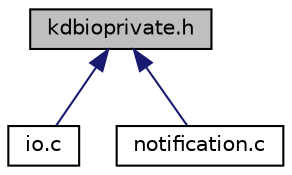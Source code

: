 digraph "kdbioprivate.h"
{
 // LATEX_PDF_SIZE
  edge [fontname="Helvetica",fontsize="10",labelfontname="Helvetica",labelfontsize="10"];
  node [fontname="Helvetica",fontsize="10",shape=record];
  Node1 [label="kdbioprivate.h",height=0.2,width=0.4,color="black", fillcolor="grey75", style="filled", fontcolor="black",tooltip="Private Elektra-IO structures for I/O bindings, plugins and applications."];
  Node1 -> Node2 [dir="back",color="midnightblue",fontsize="10",style="solid"];
  Node2 [label="io.c",height=0.2,width=0.4,color="black", fillcolor="white", style="filled",URL="$io_8c.html",tooltip="Implementation of I/O functions as defined in kdbio.h."];
  Node1 -> Node3 [dir="back",color="midnightblue",fontsize="10",style="solid"];
  Node3 [label="notification.c",height=0.2,width=0.4,color="black", fillcolor="white", style="filled",URL="$notification_8c.html",tooltip="Implementation of notification functions as defined in kdbnotification.h."];
}
